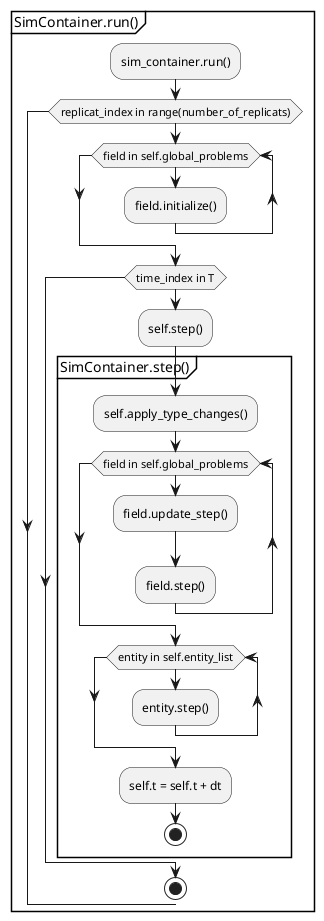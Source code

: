 @startuml
    partition SimContainer.run() {

        :sim_container.run();
        while (replicat_index in range(number_of_replicats))
            while (field in self.global_problems)
                :field.initialize();
            endwhile
            while (time_index in T)
                  :self.step();
                  partition SimContainer.step() {

                        :self.apply_type_changes();
                        while (field in self.global_problems)
                            :field.update_step();
                             :field.step();
                        endwhile
                        while (entity in self.entity_list)
                            :entity.step();
                        endwhile
                        :self.t = self.t + dt;
                        stop
                  }
            endwhile
            stop
        endwhile

    }
@enduml